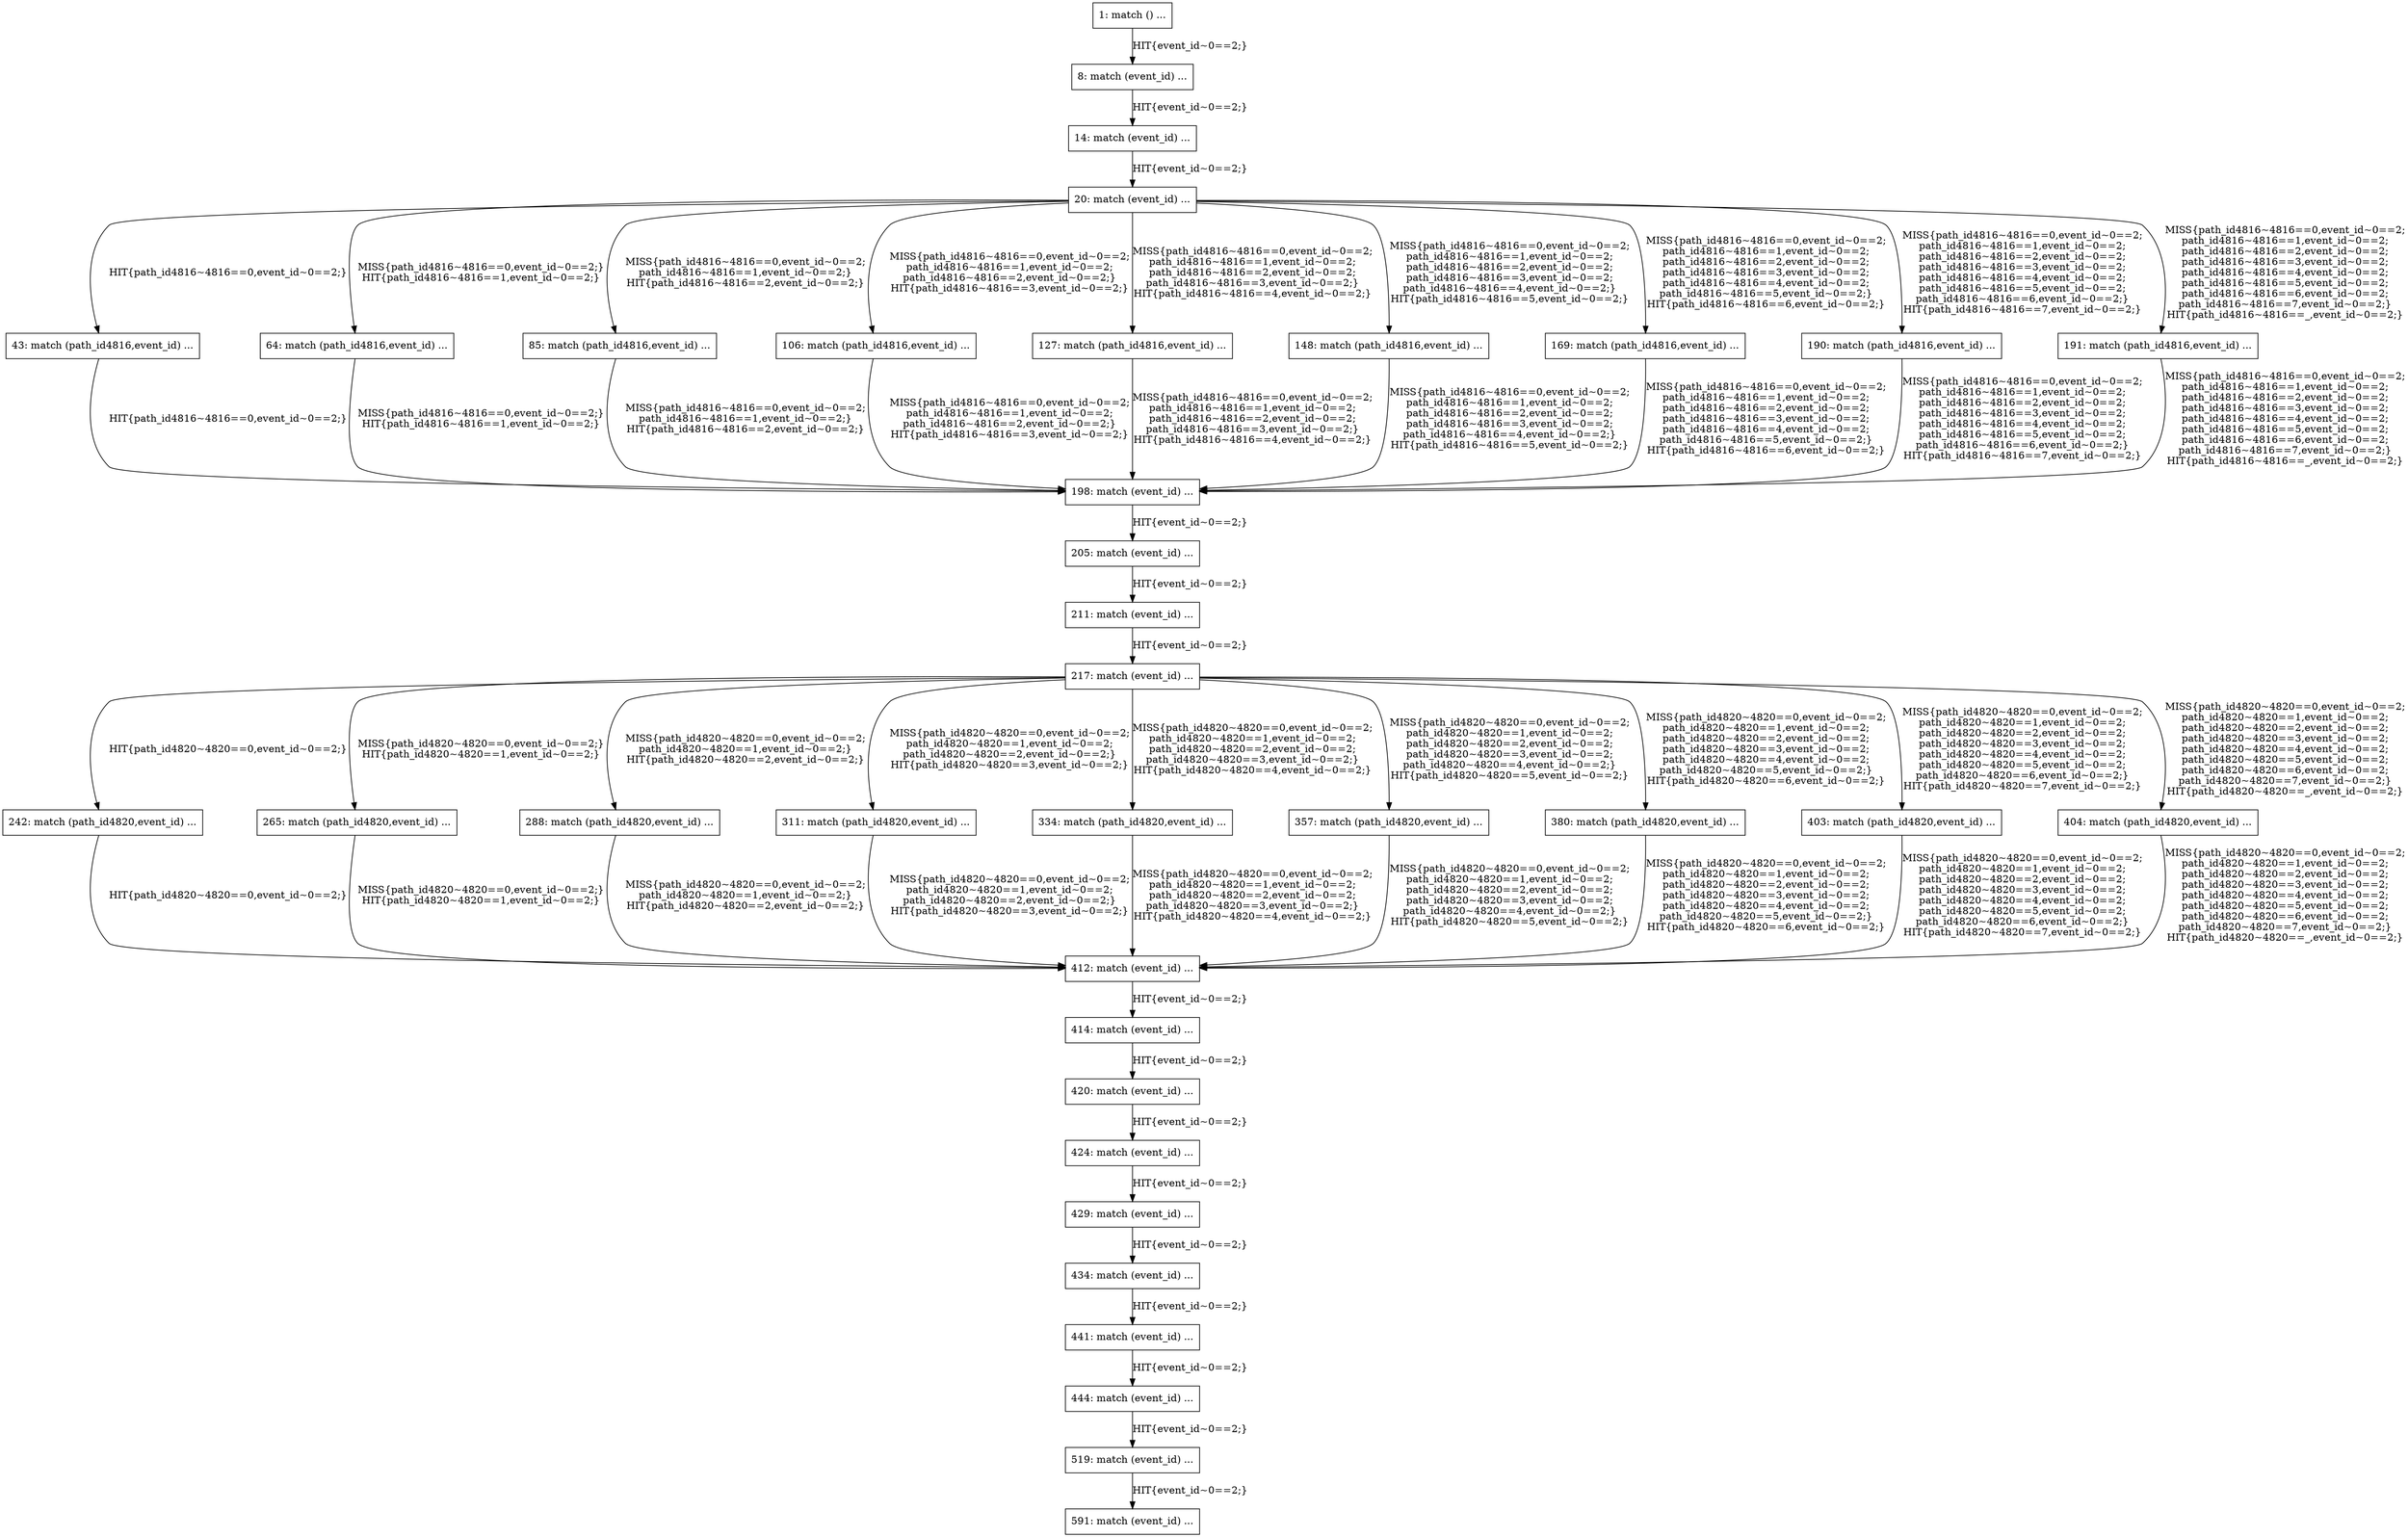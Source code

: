 digraph G {
  "1: match () ...
" [shape=box, ];
  "8: match (event_id) ...
" [shape=box, ];
  "14: match (event_id) ...
" [shape=box, ];
  "20: match (event_id) ...
" [shape=box, ];
  "43: match (path_id4816,event_id) ...
" [shape=box, ];
  "64: match (path_id4816,event_id) ...
" [shape=box, ];
  "85: match (path_id4816,event_id) ...
" [shape=box, ];
  "106: match (path_id4816,event_id) ...
" [shape=box, ];
  "127: match (path_id4816,event_id) ...
" [shape=box, ];
  "148: match (path_id4816,event_id) ...
" [shape=box, ];
  "169: match (path_id4816,event_id) ...
" [shape=box, ];
  "190: match (path_id4816,event_id) ...
" [shape=box, ];
  "191: match (path_id4816,event_id) ...
" [shape=box, ];
  "198: match (event_id) ...
" [shape=box, ];
  "205: match (event_id) ...
" [shape=box, ];
  "211: match (event_id) ...
" [shape=box, ];
  "217: match (event_id) ...
" [shape=box, ];
  "242: match (path_id4820,event_id) ...
" [shape=box, ];
  "265: match (path_id4820,event_id) ...
" [shape=box, ];
  "288: match (path_id4820,event_id) ...
" [shape=box, ];
  "311: match (path_id4820,event_id) ...
" [shape=box, ];
  "334: match (path_id4820,event_id) ...
" [shape=box, ];
  "357: match (path_id4820,event_id) ...
" [shape=box, ];
  "380: match (path_id4820,event_id) ...
" [shape=box, ];
  "403: match (path_id4820,event_id) ...
" [shape=box, ];
  "404: match (path_id4820,event_id) ...
" [shape=box, ];
  "412: match (event_id) ...
" [shape=box, ];
  "414: match (event_id) ...
" [shape=box, ];
  "420: match (event_id) ...
" [shape=box, ];
  "424: match (event_id) ...
" [shape=box, ];
  "429: match (event_id) ...
" [shape=box, ];
  "434: match (event_id) ...
" [shape=box, ];
  "441: match (event_id) ...
" [shape=box, ];
  "444: match (event_id) ...
" [shape=box, ];
  "519: match (event_id) ...
" [shape=box, ];
  "591: match (event_id) ...
" [shape=box, ];
  
  
  "1: match () ...
" -> "8: match (event_id) ...
" [label="HIT{event_id~0==2;}",
                                                    ];
  "8: match (event_id) ...
" -> "14: match (event_id) ...
" [label="HIT{event_id~0==2;}",
                                                             ];
  "14: match (event_id) ...
" -> "20: match (event_id) ...
" [label="HIT{event_id~0==2;}",
                                                              ];
  "20: match (event_id) ...
" -> "43: match (path_id4816,event_id) ...
" [
  label="HIT{path_id4816~4816==0,event_id~0==2;}", ];
  "20: match (event_id) ...
" -> "64: match (path_id4816,event_id) ...
" [
  label="MISS{path_id4816~4816==0,event_id~0==2;}
HIT{path_id4816~4816==1,event_id~0==2;}",
  ];
  "20: match (event_id) ...
" -> "85: match (path_id4816,event_id) ...
" [
  label="MISS{path_id4816~4816==0,event_id~0==2;
path_id4816~4816==1,event_id~0==2;}
HIT{path_id4816~4816==2,event_id~0==2;}",
  ];
  "20: match (event_id) ...
" -> "106: match (path_id4816,event_id) ...
" [
  label="MISS{path_id4816~4816==0,event_id~0==2;
path_id4816~4816==1,event_id~0==2;
path_id4816~4816==2,event_id~0==2;}
HIT{path_id4816~4816==3,event_id~0==2;}",
  ];
  "20: match (event_id) ...
" -> "127: match (path_id4816,event_id) ...
" [
  label="MISS{path_id4816~4816==0,event_id~0==2;
path_id4816~4816==1,event_id~0==2;
path_id4816~4816==2,event_id~0==2;
path_id4816~4816==3,event_id~0==2;}
HIT{path_id4816~4816==4,event_id~0==2;}",
  ];
  "20: match (event_id) ...
" -> "148: match (path_id4816,event_id) ...
" [
  label="MISS{path_id4816~4816==0,event_id~0==2;
path_id4816~4816==1,event_id~0==2;
path_id4816~4816==2,event_id~0==2;
path_id4816~4816==3,event_id~0==2;
path_id4816~4816==4,event_id~0==2;}
HIT{path_id4816~4816==5,event_id~0==2;}",
  ];
  "20: match (event_id) ...
" -> "169: match (path_id4816,event_id) ...
" [
  label="MISS{path_id4816~4816==0,event_id~0==2;
path_id4816~4816==1,event_id~0==2;
path_id4816~4816==2,event_id~0==2;
path_id4816~4816==3,event_id~0==2;
path_id4816~4816==4,event_id~0==2;
path_id4816~4816==5,event_id~0==2;}
HIT{path_id4816~4816==6,event_id~0==2;}",
  ];
  "20: match (event_id) ...
" -> "190: match (path_id4816,event_id) ...
" [
  label="MISS{path_id4816~4816==0,event_id~0==2;
path_id4816~4816==1,event_id~0==2;
path_id4816~4816==2,event_id~0==2;
path_id4816~4816==3,event_id~0==2;
path_id4816~4816==4,event_id~0==2;
path_id4816~4816==5,event_id~0==2;
path_id4816~4816==6,event_id~0==2;}
HIT{path_id4816~4816==7,event_id~0==2;}",
  ];
  "20: match (event_id) ...
" -> "191: match (path_id4816,event_id) ...
" [
  label="MISS{path_id4816~4816==0,event_id~0==2;
path_id4816~4816==1,event_id~0==2;
path_id4816~4816==2,event_id~0==2;
path_id4816~4816==3,event_id~0==2;
path_id4816~4816==4,event_id~0==2;
path_id4816~4816==5,event_id~0==2;
path_id4816~4816==6,event_id~0==2;
path_id4816~4816==7,event_id~0==2;}
HIT{path_id4816~4816==_,event_id~0==2;}",
  ];
  "43: match (path_id4816,event_id) ...
" -> "198: match (event_id) ...
" [
  label="HIT{path_id4816~4816==0,event_id~0==2;}", ];
  "64: match (path_id4816,event_id) ...
" -> "198: match (event_id) ...
" [
  label="MISS{path_id4816~4816==0,event_id~0==2;}
HIT{path_id4816~4816==1,event_id~0==2;}",
  ];
  "85: match (path_id4816,event_id) ...
" -> "198: match (event_id) ...
" [
  label="MISS{path_id4816~4816==0,event_id~0==2;
path_id4816~4816==1,event_id~0==2;}
HIT{path_id4816~4816==2,event_id~0==2;}",
  ];
  "106: match (path_id4816,event_id) ...
" -> "198: match (event_id) ...
" [
  label="MISS{path_id4816~4816==0,event_id~0==2;
path_id4816~4816==1,event_id~0==2;
path_id4816~4816==2,event_id~0==2;}
HIT{path_id4816~4816==3,event_id~0==2;}",
  ];
  "127: match (path_id4816,event_id) ...
" -> "198: match (event_id) ...
" [
  label="MISS{path_id4816~4816==0,event_id~0==2;
path_id4816~4816==1,event_id~0==2;
path_id4816~4816==2,event_id~0==2;
path_id4816~4816==3,event_id~0==2;}
HIT{path_id4816~4816==4,event_id~0==2;}",
  ];
  "148: match (path_id4816,event_id) ...
" -> "198: match (event_id) ...
" [
  label="MISS{path_id4816~4816==0,event_id~0==2;
path_id4816~4816==1,event_id~0==2;
path_id4816~4816==2,event_id~0==2;
path_id4816~4816==3,event_id~0==2;
path_id4816~4816==4,event_id~0==2;}
HIT{path_id4816~4816==5,event_id~0==2;}",
  ];
  "169: match (path_id4816,event_id) ...
" -> "198: match (event_id) ...
" [
  label="MISS{path_id4816~4816==0,event_id~0==2;
path_id4816~4816==1,event_id~0==2;
path_id4816~4816==2,event_id~0==2;
path_id4816~4816==3,event_id~0==2;
path_id4816~4816==4,event_id~0==2;
path_id4816~4816==5,event_id~0==2;}
HIT{path_id4816~4816==6,event_id~0==2;}",
  ];
  "190: match (path_id4816,event_id) ...
" -> "198: match (event_id) ...
" [
  label="MISS{path_id4816~4816==0,event_id~0==2;
path_id4816~4816==1,event_id~0==2;
path_id4816~4816==2,event_id~0==2;
path_id4816~4816==3,event_id~0==2;
path_id4816~4816==4,event_id~0==2;
path_id4816~4816==5,event_id~0==2;
path_id4816~4816==6,event_id~0==2;}
HIT{path_id4816~4816==7,event_id~0==2;}",
  ];
  "191: match (path_id4816,event_id) ...
" -> "198: match (event_id) ...
" [
  label="MISS{path_id4816~4816==0,event_id~0==2;
path_id4816~4816==1,event_id~0==2;
path_id4816~4816==2,event_id~0==2;
path_id4816~4816==3,event_id~0==2;
path_id4816~4816==4,event_id~0==2;
path_id4816~4816==5,event_id~0==2;
path_id4816~4816==6,event_id~0==2;
path_id4816~4816==7,event_id~0==2;}
HIT{path_id4816~4816==_,event_id~0==2;}",
  ];
  "198: match (event_id) ...
" -> "205: match (event_id) ...
" [label="HIT{event_id~0==2;}",
                                                                ];
  "205: match (event_id) ...
" -> "211: match (event_id) ...
" [label="HIT{event_id~0==2;}",
                                                                ];
  "211: match (event_id) ...
" -> "217: match (event_id) ...
" [label="HIT{event_id~0==2;}",
                                                                ];
  "217: match (event_id) ...
" -> "242: match (path_id4820,event_id) ...
" [
  label="HIT{path_id4820~4820==0,event_id~0==2;}", ];
  "217: match (event_id) ...
" -> "265: match (path_id4820,event_id) ...
" [
  label="MISS{path_id4820~4820==0,event_id~0==2;}
HIT{path_id4820~4820==1,event_id~0==2;}",
  ];
  "217: match (event_id) ...
" -> "288: match (path_id4820,event_id) ...
" [
  label="MISS{path_id4820~4820==0,event_id~0==2;
path_id4820~4820==1,event_id~0==2;}
HIT{path_id4820~4820==2,event_id~0==2;}",
  ];
  "217: match (event_id) ...
" -> "311: match (path_id4820,event_id) ...
" [
  label="MISS{path_id4820~4820==0,event_id~0==2;
path_id4820~4820==1,event_id~0==2;
path_id4820~4820==2,event_id~0==2;}
HIT{path_id4820~4820==3,event_id~0==2;}",
  ];
  "217: match (event_id) ...
" -> "334: match (path_id4820,event_id) ...
" [
  label="MISS{path_id4820~4820==0,event_id~0==2;
path_id4820~4820==1,event_id~0==2;
path_id4820~4820==2,event_id~0==2;
path_id4820~4820==3,event_id~0==2;}
HIT{path_id4820~4820==4,event_id~0==2;}",
  ];
  "217: match (event_id) ...
" -> "357: match (path_id4820,event_id) ...
" [
  label="MISS{path_id4820~4820==0,event_id~0==2;
path_id4820~4820==1,event_id~0==2;
path_id4820~4820==2,event_id~0==2;
path_id4820~4820==3,event_id~0==2;
path_id4820~4820==4,event_id~0==2;}
HIT{path_id4820~4820==5,event_id~0==2;}",
  ];
  "217: match (event_id) ...
" -> "380: match (path_id4820,event_id) ...
" [
  label="MISS{path_id4820~4820==0,event_id~0==2;
path_id4820~4820==1,event_id~0==2;
path_id4820~4820==2,event_id~0==2;
path_id4820~4820==3,event_id~0==2;
path_id4820~4820==4,event_id~0==2;
path_id4820~4820==5,event_id~0==2;}
HIT{path_id4820~4820==6,event_id~0==2;}",
  ];
  "217: match (event_id) ...
" -> "403: match (path_id4820,event_id) ...
" [
  label="MISS{path_id4820~4820==0,event_id~0==2;
path_id4820~4820==1,event_id~0==2;
path_id4820~4820==2,event_id~0==2;
path_id4820~4820==3,event_id~0==2;
path_id4820~4820==4,event_id~0==2;
path_id4820~4820==5,event_id~0==2;
path_id4820~4820==6,event_id~0==2;}
HIT{path_id4820~4820==7,event_id~0==2;}",
  ];
  "217: match (event_id) ...
" -> "404: match (path_id4820,event_id) ...
" [
  label="MISS{path_id4820~4820==0,event_id~0==2;
path_id4820~4820==1,event_id~0==2;
path_id4820~4820==2,event_id~0==2;
path_id4820~4820==3,event_id~0==2;
path_id4820~4820==4,event_id~0==2;
path_id4820~4820==5,event_id~0==2;
path_id4820~4820==6,event_id~0==2;
path_id4820~4820==7,event_id~0==2;}
HIT{path_id4820~4820==_,event_id~0==2;}",
  ];
  "242: match (path_id4820,event_id) ...
" -> "412: match (event_id) ...
" [
  label="HIT{path_id4820~4820==0,event_id~0==2;}", ];
  "265: match (path_id4820,event_id) ...
" -> "412: match (event_id) ...
" [
  label="MISS{path_id4820~4820==0,event_id~0==2;}
HIT{path_id4820~4820==1,event_id~0==2;}",
  ];
  "288: match (path_id4820,event_id) ...
" -> "412: match (event_id) ...
" [
  label="MISS{path_id4820~4820==0,event_id~0==2;
path_id4820~4820==1,event_id~0==2;}
HIT{path_id4820~4820==2,event_id~0==2;}",
  ];
  "311: match (path_id4820,event_id) ...
" -> "412: match (event_id) ...
" [
  label="MISS{path_id4820~4820==0,event_id~0==2;
path_id4820~4820==1,event_id~0==2;
path_id4820~4820==2,event_id~0==2;}
HIT{path_id4820~4820==3,event_id~0==2;}",
  ];
  "334: match (path_id4820,event_id) ...
" -> "412: match (event_id) ...
" [
  label="MISS{path_id4820~4820==0,event_id~0==2;
path_id4820~4820==1,event_id~0==2;
path_id4820~4820==2,event_id~0==2;
path_id4820~4820==3,event_id~0==2;}
HIT{path_id4820~4820==4,event_id~0==2;}",
  ];
  "357: match (path_id4820,event_id) ...
" -> "412: match (event_id) ...
" [
  label="MISS{path_id4820~4820==0,event_id~0==2;
path_id4820~4820==1,event_id~0==2;
path_id4820~4820==2,event_id~0==2;
path_id4820~4820==3,event_id~0==2;
path_id4820~4820==4,event_id~0==2;}
HIT{path_id4820~4820==5,event_id~0==2;}",
  ];
  "380: match (path_id4820,event_id) ...
" -> "412: match (event_id) ...
" [
  label="MISS{path_id4820~4820==0,event_id~0==2;
path_id4820~4820==1,event_id~0==2;
path_id4820~4820==2,event_id~0==2;
path_id4820~4820==3,event_id~0==2;
path_id4820~4820==4,event_id~0==2;
path_id4820~4820==5,event_id~0==2;}
HIT{path_id4820~4820==6,event_id~0==2;}",
  ];
  "403: match (path_id4820,event_id) ...
" -> "412: match (event_id) ...
" [
  label="MISS{path_id4820~4820==0,event_id~0==2;
path_id4820~4820==1,event_id~0==2;
path_id4820~4820==2,event_id~0==2;
path_id4820~4820==3,event_id~0==2;
path_id4820~4820==4,event_id~0==2;
path_id4820~4820==5,event_id~0==2;
path_id4820~4820==6,event_id~0==2;}
HIT{path_id4820~4820==7,event_id~0==2;}",
  ];
  "404: match (path_id4820,event_id) ...
" -> "412: match (event_id) ...
" [
  label="MISS{path_id4820~4820==0,event_id~0==2;
path_id4820~4820==1,event_id~0==2;
path_id4820~4820==2,event_id~0==2;
path_id4820~4820==3,event_id~0==2;
path_id4820~4820==4,event_id~0==2;
path_id4820~4820==5,event_id~0==2;
path_id4820~4820==6,event_id~0==2;
path_id4820~4820==7,event_id~0==2;}
HIT{path_id4820~4820==_,event_id~0==2;}",
  ];
  "412: match (event_id) ...
" -> "414: match (event_id) ...
" [label="HIT{event_id~0==2;}",
                                                                ];
  "414: match (event_id) ...
" -> "420: match (event_id) ...
" [label="HIT{event_id~0==2;}",
                                                                ];
  "420: match (event_id) ...
" -> "424: match (event_id) ...
" [label="HIT{event_id~0==2;}",
                                                                ];
  "424: match (event_id) ...
" -> "429: match (event_id) ...
" [label="HIT{event_id~0==2;}",
                                                                ];
  "429: match (event_id) ...
" -> "434: match (event_id) ...
" [label="HIT{event_id~0==2;}",
                                                                ];
  "434: match (event_id) ...
" -> "441: match (event_id) ...
" [label="HIT{event_id~0==2;}",
                                                                ];
  "441: match (event_id) ...
" -> "444: match (event_id) ...
" [label="HIT{event_id~0==2;}",
                                                                ];
  "444: match (event_id) ...
" -> "519: match (event_id) ...
" [label="HIT{event_id~0==2;}",
                                                                ];
  "519: match (event_id) ...
" -> "591: match (event_id) ...
" [label="HIT{event_id~0==2;}",
                                                                ];
  
  }
